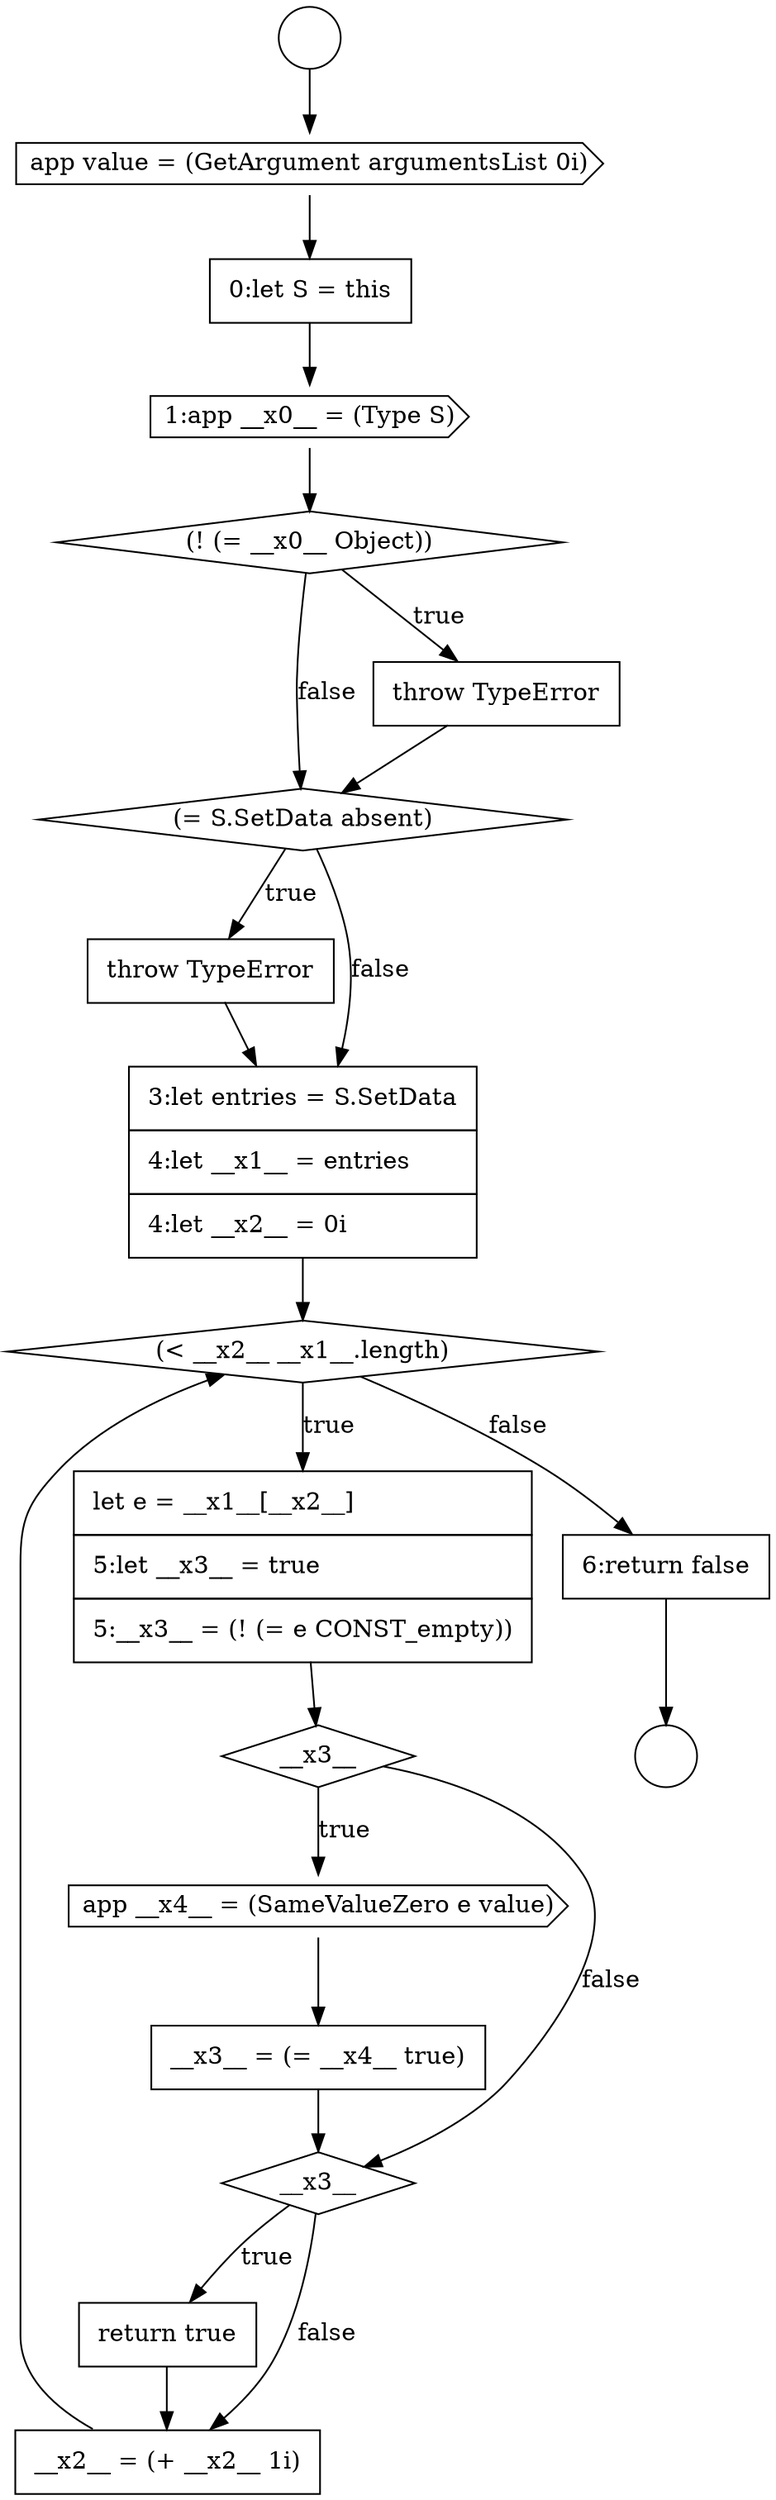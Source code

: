 digraph {
  node15055 [shape=cds, label=<<font color="black">app value = (GetArgument argumentsList 0i)</font>> color="black" fillcolor="white" style=filled]
  node15066 [shape=cds, label=<<font color="black">app __x4__ = (SameValueZero e value)</font>> color="black" fillcolor="white" style=filled]
  node15060 [shape=diamond, label=<<font color="black">(= S.SetData absent)</font>> color="black" fillcolor="white" style=filled]
  node15061 [shape=none, margin=0, label=<<font color="black">
    <table border="0" cellborder="1" cellspacing="0" cellpadding="10">
      <tr><td align="left">throw TypeError</td></tr>
    </table>
  </font>> color="black" fillcolor="white" style=filled]
  node15054 [shape=circle label=" " color="black" fillcolor="white" style=filled]
  node15069 [shape=none, margin=0, label=<<font color="black">
    <table border="0" cellborder="1" cellspacing="0" cellpadding="10">
      <tr><td align="left">return true</td></tr>
    </table>
  </font>> color="black" fillcolor="white" style=filled]
  node15070 [shape=none, margin=0, label=<<font color="black">
    <table border="0" cellborder="1" cellspacing="0" cellpadding="10">
      <tr><td align="left">__x2__ = (+ __x2__ 1i)</td></tr>
    </table>
  </font>> color="black" fillcolor="white" style=filled]
  node15068 [shape=diamond, label=<<font color="black">__x3__</font>> color="black" fillcolor="white" style=filled]
  node15063 [shape=diamond, label=<<font color="black">(&lt; __x2__ __x1__.length)</font>> color="black" fillcolor="white" style=filled]
  node15056 [shape=none, margin=0, label=<<font color="black">
    <table border="0" cellborder="1" cellspacing="0" cellpadding="10">
      <tr><td align="left">0:let S = this</td></tr>
    </table>
  </font>> color="black" fillcolor="white" style=filled]
  node15067 [shape=none, margin=0, label=<<font color="black">
    <table border="0" cellborder="1" cellspacing="0" cellpadding="10">
      <tr><td align="left">__x3__ = (= __x4__ true)</td></tr>
    </table>
  </font>> color="black" fillcolor="white" style=filled]
  node15064 [shape=none, margin=0, label=<<font color="black">
    <table border="0" cellborder="1" cellspacing="0" cellpadding="10">
      <tr><td align="left">let e = __x1__[__x2__]</td></tr>
      <tr><td align="left">5:let __x3__ = true</td></tr>
      <tr><td align="left">5:__x3__ = (! (= e CONST_empty))</td></tr>
    </table>
  </font>> color="black" fillcolor="white" style=filled]
  node15059 [shape=none, margin=0, label=<<font color="black">
    <table border="0" cellborder="1" cellspacing="0" cellpadding="10">
      <tr><td align="left">throw TypeError</td></tr>
    </table>
  </font>> color="black" fillcolor="white" style=filled]
  node15071 [shape=none, margin=0, label=<<font color="black">
    <table border="0" cellborder="1" cellspacing="0" cellpadding="10">
      <tr><td align="left">6:return false</td></tr>
    </table>
  </font>> color="black" fillcolor="white" style=filled]
  node15065 [shape=diamond, label=<<font color="black">__x3__</font>> color="black" fillcolor="white" style=filled]
  node15062 [shape=none, margin=0, label=<<font color="black">
    <table border="0" cellborder="1" cellspacing="0" cellpadding="10">
      <tr><td align="left">3:let entries = S.SetData</td></tr>
      <tr><td align="left">4:let __x1__ = entries</td></tr>
      <tr><td align="left">4:let __x2__ = 0i</td></tr>
    </table>
  </font>> color="black" fillcolor="white" style=filled]
  node15057 [shape=cds, label=<<font color="black">1:app __x0__ = (Type S)</font>> color="black" fillcolor="white" style=filled]
  node15053 [shape=circle label=" " color="black" fillcolor="white" style=filled]
  node15058 [shape=diamond, label=<<font color="black">(! (= __x0__ Object))</font>> color="black" fillcolor="white" style=filled]
  node15067 -> node15068 [ color="black"]
  node15060 -> node15061 [label=<<font color="black">true</font>> color="black"]
  node15060 -> node15062 [label=<<font color="black">false</font>> color="black"]
  node15063 -> node15064 [label=<<font color="black">true</font>> color="black"]
  node15063 -> node15071 [label=<<font color="black">false</font>> color="black"]
  node15064 -> node15065 [ color="black"]
  node15068 -> node15069 [label=<<font color="black">true</font>> color="black"]
  node15068 -> node15070 [label=<<font color="black">false</font>> color="black"]
  node15058 -> node15059 [label=<<font color="black">true</font>> color="black"]
  node15058 -> node15060 [label=<<font color="black">false</font>> color="black"]
  node15059 -> node15060 [ color="black"]
  node15061 -> node15062 [ color="black"]
  node15066 -> node15067 [ color="black"]
  node15070 -> node15063 [ color="black"]
  node15055 -> node15056 [ color="black"]
  node15062 -> node15063 [ color="black"]
  node15069 -> node15070 [ color="black"]
  node15057 -> node15058 [ color="black"]
  node15053 -> node15055 [ color="black"]
  node15071 -> node15054 [ color="black"]
  node15056 -> node15057 [ color="black"]
  node15065 -> node15066 [label=<<font color="black">true</font>> color="black"]
  node15065 -> node15068 [label=<<font color="black">false</font>> color="black"]
}
